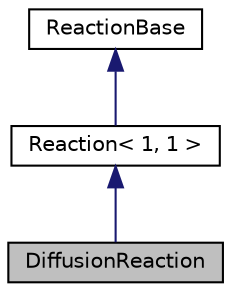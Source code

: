 digraph "DiffusionReaction"
{
 // INTERACTIVE_SVG=YES
  edge [fontname="Helvetica",fontsize="10",labelfontname="Helvetica",labelfontsize="10"];
  node [fontname="Helvetica",fontsize="10",shape=record];
  Node0 [label="DiffusionReaction",height=0.2,width=0.4,color="black", fillcolor="grey75", style="filled", fontcolor="black"];
  Node1 -> Node0 [dir="back",color="midnightblue",fontsize="10",style="solid",fontname="Helvetica"];
  Node1 [label="Reaction\< 1, 1 \>",height=0.2,width=0.4,color="black", fillcolor="white", style="filled",URL="$classReaction.html"];
  Node2 -> Node1 [dir="back",color="midnightblue",fontsize="10",style="solid",fontname="Helvetica"];
  Node2 [label="ReactionBase",height=0.2,width=0.4,color="black", fillcolor="white", style="filled",URL="$classReactionBase.html",tooltip="Represents an abstract interface for simple chemical reactions of the form A + B -> C..."];
}
